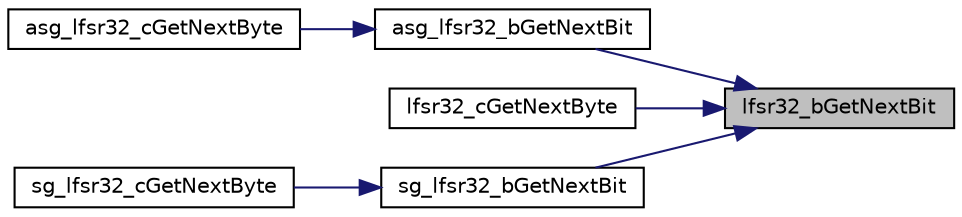 digraph "lfsr32_bGetNextBit"
{
 // INTERACTIVE_SVG=YES
 // LATEX_PDF_SIZE
  bgcolor="transparent";
  edge [fontname="Helvetica",fontsize="10",labelfontname="Helvetica",labelfontsize="10"];
  node [fontname="Helvetica",fontsize="10",shape=record];
  rankdir="RL";
  Node1 [label="lfsr32_bGetNextBit",height=0.2,width=0.4,color="black", fillcolor="grey75", style="filled", fontcolor="black",tooltip="Get the next bit in the LFSR32 pseudo random binary sequence."];
  Node1 -> Node2 [dir="back",color="midnightblue",fontsize="10",style="solid",fontname="Helvetica"];
  Node2 [label="asg_lfsr32_bGetNextBit",height=0.2,width=0.4,color="black",URL="$asg_8c.html#ab40fb4d66ab36709e7a08ce70820885c",tooltip="Get the next bit in the ASG32 pseudo random binary sequence."];
  Node2 -> Node3 [dir="back",color="midnightblue",fontsize="10",style="solid",fontname="Helvetica"];
  Node3 [label="asg_lfsr32_cGetNextByte",height=0.2,width=0.4,color="black",URL="$asg_8c.html#adeb7b5e1c7be87663b7654b23dea5b6a",tooltip="Get the next byte in the ASG32 pseudo random binary sequence."];
  Node1 -> Node4 [dir="back",color="midnightblue",fontsize="10",style="solid",fontname="Helvetica"];
  Node4 [label="lfsr32_cGetNextByte",height=0.2,width=0.4,color="black",URL="$lfsr_8c.html#adfa6346ecf0f35e3ad1f0386ae223698",tooltip="Get the next byte in the LFSR32 pseudo random binary sequence."];
  Node1 -> Node5 [dir="back",color="midnightblue",fontsize="10",style="solid",fontname="Helvetica"];
  Node5 [label="sg_lfsr32_bGetNextBit",height=0.2,width=0.4,color="black",URL="$sg_8c.html#a08f52b71e53271dce84626c70796c008",tooltip="Get the next bit in the SG32 pseudo random binary sequence."];
  Node5 -> Node6 [dir="back",color="midnightblue",fontsize="10",style="solid",fontname="Helvetica"];
  Node6 [label="sg_lfsr32_cGetNextByte",height=0.2,width=0.4,color="black",URL="$sg_8c.html#a4e6463595863885349bc84576efc10d6",tooltip="Get the next byte in the SG32 pseudo random binary sequence."];
}
